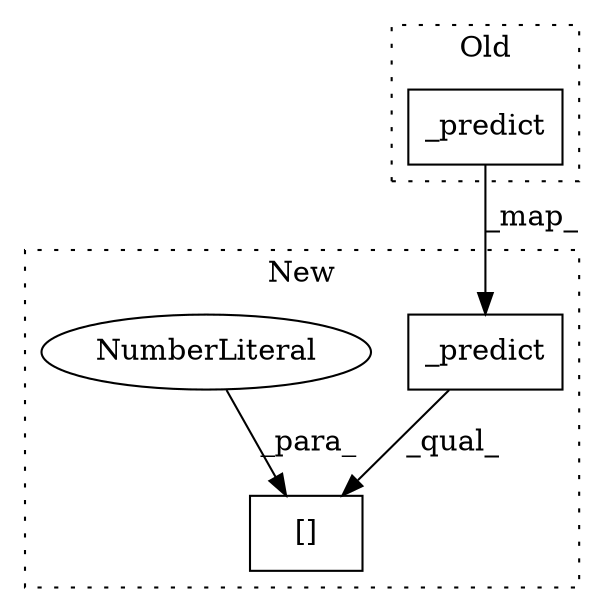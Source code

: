 digraph G {
subgraph cluster0 {
1 [label="_predict" a="32" s="2630,2650" l="9,1" shape="box"];
label = "Old";
style="dotted";
}
subgraph cluster1 {
2 [label="_predict" a="32" s="2630,2650" l="9,1" shape="box"];
3 [label="[]" a="2" s="2625,2653" l="27,1" shape="box"];
4 [label="NumberLiteral" a="34" s="2652" l="1" shape="ellipse"];
label = "New";
style="dotted";
}
1 -> 2 [label="_map_"];
2 -> 3 [label="_qual_"];
4 -> 3 [label="_para_"];
}